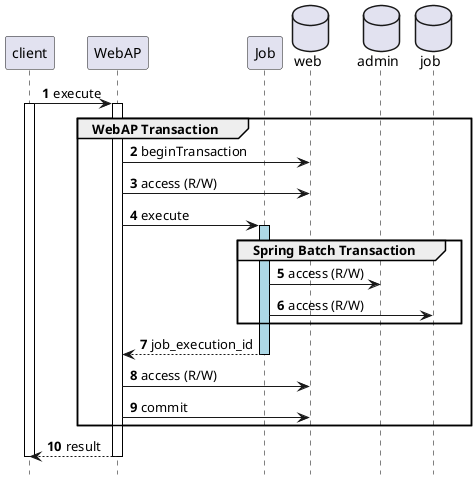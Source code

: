 @startuml

hide footbox
autonumber

participant client
participant WebAP
participant Job
database "web" as webDB
database "admin" as adminDB
database "job" as jobDB


client -> WebAP : execute
activate client
activate WebAP
group WebAP Transaction
    WebAP -> webDB : beginTransaction
    WebAP -> webDB : access (R/W)

    WebAP -> Job : execute
    activate Job #lightblue
    group Spring Batch Transaction
        Job -> adminDB : access (R/W)
        Job -> jobDB : access (R/W)
    end
    Job --> WebAP : job_execution_id
    deactivate Job

    WebAP -> webDB : access (R/W)
    WebAP -> webDB : commit
end
WebAP --> client : result
deactivate WebAP
deactivate client

'Set styles such as format and color of each figure
skinparam Note {
  BackgroundColor #b1f8fa
  BorderColor black
}

skinparam Class {
  BorderColor black
  ArrowColor black
}

skinparam Sequence {
  BorderColor black
  ActorBorderColor black
  ArrowColor black
  LifeLineBorderColor black
  BoxLineColor black
  ParticipantBorderColor black
}

skinparam componentStyle uml2

skinparam Component {
  BorderColor black
  ArrowColor black
}

skinparam Interface {
  BorderColor black
  ArrowColor black
}

@enduml
